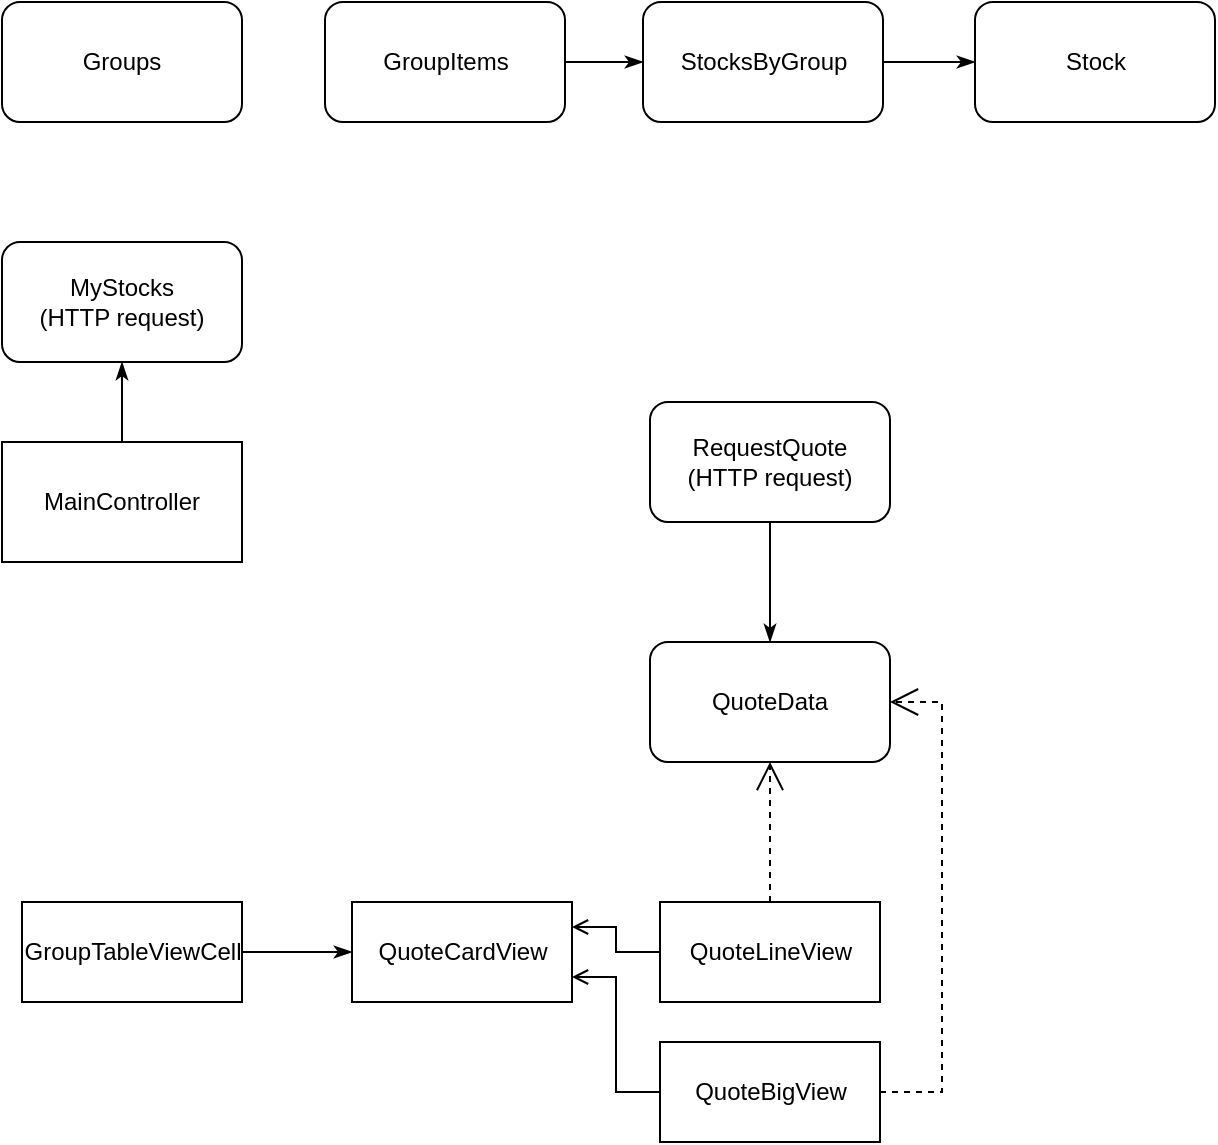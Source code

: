 <mxfile version="20.4.1" type="github"><diagram id="mayXOFO0VdsYRL8AcW6r" name="第 1 页"><mxGraphModel dx="1426" dy="769" grid="1" gridSize="10" guides="1" tooltips="1" connect="1" arrows="1" fold="1" page="1" pageScale="1" pageWidth="1169" pageHeight="1654" math="0" shadow="0"><root><mxCell id="0"/><mxCell id="1" parent="0"/><mxCell id="aM3LR9sT57SBVzpN1RhO-16" value="" style="edgeStyle=orthogonalEdgeStyle;rounded=0;orthogonalLoop=1;jettySize=auto;html=1;endArrow=classicThin;endFill=1;" edge="1" parent="1" source="aM3LR9sT57SBVzpN1RhO-1" target="aM3LR9sT57SBVzpN1RhO-2"><mxGeometry relative="1" as="geometry"/></mxCell><mxCell id="aM3LR9sT57SBVzpN1RhO-1" value="MainController" style="rounded=0;whiteSpace=wrap;html=1;" vertex="1" parent="1"><mxGeometry x="90" y="260" width="120" height="60" as="geometry"/></mxCell><mxCell id="aM3LR9sT57SBVzpN1RhO-2" value="MyStocks&lt;br&gt;(HTTP request)" style="rounded=1;whiteSpace=wrap;html=1;" vertex="1" parent="1"><mxGeometry x="90" y="160" width="120" height="60" as="geometry"/></mxCell><mxCell id="aM3LR9sT57SBVzpN1RhO-6" value="Groups" style="rounded=1;whiteSpace=wrap;html=1;" vertex="1" parent="1"><mxGeometry x="90" y="40" width="120" height="60" as="geometry"/></mxCell><mxCell id="aM3LR9sT57SBVzpN1RhO-7" value="QuoteData" style="rounded=1;whiteSpace=wrap;html=1;" vertex="1" parent="1"><mxGeometry x="414" y="360" width="120" height="60" as="geometry"/></mxCell><mxCell id="aM3LR9sT57SBVzpN1RhO-8" value="QuoteCardView" style="html=1;" vertex="1" parent="1"><mxGeometry x="265" y="490" width="110" height="50" as="geometry"/></mxCell><mxCell id="aM3LR9sT57SBVzpN1RhO-14" value="" style="edgeStyle=orthogonalEdgeStyle;rounded=0;orthogonalLoop=1;jettySize=auto;html=1;endArrow=open;endFill=0;entryX=1;entryY=0.75;entryDx=0;entryDy=0;" edge="1" parent="1" source="aM3LR9sT57SBVzpN1RhO-9" target="aM3LR9sT57SBVzpN1RhO-8"><mxGeometry relative="1" as="geometry"/></mxCell><mxCell id="aM3LR9sT57SBVzpN1RhO-9" value="QuoteBigView" style="html=1;" vertex="1" parent="1"><mxGeometry x="419" y="560" width="110" height="50" as="geometry"/></mxCell><mxCell id="aM3LR9sT57SBVzpN1RhO-13" value="" style="edgeStyle=orthogonalEdgeStyle;rounded=0;orthogonalLoop=1;jettySize=auto;html=1;endArrow=open;endFill=0;entryX=1;entryY=0.25;entryDx=0;entryDy=0;" edge="1" parent="1" source="aM3LR9sT57SBVzpN1RhO-10" target="aM3LR9sT57SBVzpN1RhO-8"><mxGeometry relative="1" as="geometry"/></mxCell><mxCell id="aM3LR9sT57SBVzpN1RhO-10" value="QuoteLineView" style="html=1;" vertex="1" parent="1"><mxGeometry x="419" y="490" width="110" height="50" as="geometry"/></mxCell><mxCell id="aM3LR9sT57SBVzpN1RhO-17" value="" style="edgeStyle=orthogonalEdgeStyle;rounded=0;orthogonalLoop=1;jettySize=auto;html=1;endArrow=classicThin;endFill=1;" edge="1" parent="1" source="aM3LR9sT57SBVzpN1RhO-11" target="aM3LR9sT57SBVzpN1RhO-8"><mxGeometry relative="1" as="geometry"/></mxCell><mxCell id="aM3LR9sT57SBVzpN1RhO-11" value="GroupTableViewCell" style="html=1;" vertex="1" parent="1"><mxGeometry x="100" y="490" width="110" height="50" as="geometry"/></mxCell><mxCell id="aM3LR9sT57SBVzpN1RhO-18" value="" style="endArrow=open;endFill=1;endSize=12;html=1;rounded=0;entryX=0.5;entryY=1;entryDx=0;entryDy=0;exitX=0.5;exitY=0;exitDx=0;exitDy=0;dashed=1;" edge="1" parent="1" source="aM3LR9sT57SBVzpN1RhO-10" target="aM3LR9sT57SBVzpN1RhO-7"><mxGeometry width="160" relative="1" as="geometry"><mxPoint x="510" y="390" as="sourcePoint"/><mxPoint x="670" y="390" as="targetPoint"/></mxGeometry></mxCell><mxCell id="aM3LR9sT57SBVzpN1RhO-21" value="" style="endArrow=open;endFill=1;endSize=12;html=1;rounded=0;entryX=1;entryY=0.5;entryDx=0;entryDy=0;exitX=1;exitY=0.5;exitDx=0;exitDy=0;dashed=1;" edge="1" parent="1" source="aM3LR9sT57SBVzpN1RhO-9" target="aM3LR9sT57SBVzpN1RhO-7"><mxGeometry width="160" relative="1" as="geometry"><mxPoint x="479" y="370" as="sourcePoint"/><mxPoint x="479" y="300" as="targetPoint"/><Array as="points"><mxPoint x="560" y="585"/><mxPoint x="560" y="390"/></Array></mxGeometry></mxCell><mxCell id="aM3LR9sT57SBVzpN1RhO-27" value="" style="edgeStyle=orthogonalEdgeStyle;rounded=0;orthogonalLoop=1;jettySize=auto;html=1;endArrow=classicThin;endFill=1;" edge="1" parent="1" source="aM3LR9sT57SBVzpN1RhO-22" target="aM3LR9sT57SBVzpN1RhO-23"><mxGeometry relative="1" as="geometry"/></mxCell><mxCell id="aM3LR9sT57SBVzpN1RhO-22" value="GroupItems" style="rounded=1;whiteSpace=wrap;html=1;" vertex="1" parent="1"><mxGeometry x="251.5" y="40" width="120" height="60" as="geometry"/></mxCell><mxCell id="aM3LR9sT57SBVzpN1RhO-28" value="" style="edgeStyle=orthogonalEdgeStyle;rounded=0;orthogonalLoop=1;jettySize=auto;html=1;endArrow=classicThin;endFill=1;" edge="1" parent="1" source="aM3LR9sT57SBVzpN1RhO-23" target="aM3LR9sT57SBVzpN1RhO-24"><mxGeometry relative="1" as="geometry"/></mxCell><mxCell id="aM3LR9sT57SBVzpN1RhO-23" value="StocksByGroup" style="rounded=1;whiteSpace=wrap;html=1;" vertex="1" parent="1"><mxGeometry x="410.5" y="40" width="120" height="60" as="geometry"/></mxCell><mxCell id="aM3LR9sT57SBVzpN1RhO-24" value="Stock" style="rounded=1;whiteSpace=wrap;html=1;" vertex="1" parent="1"><mxGeometry x="576.5" y="40" width="120" height="60" as="geometry"/></mxCell><mxCell id="aM3LR9sT57SBVzpN1RhO-30" value="" style="edgeStyle=orthogonalEdgeStyle;rounded=0;orthogonalLoop=1;jettySize=auto;html=1;endArrow=classicThin;endFill=1;" edge="1" parent="1" source="aM3LR9sT57SBVzpN1RhO-29" target="aM3LR9sT57SBVzpN1RhO-7"><mxGeometry relative="1" as="geometry"/></mxCell><mxCell id="aM3LR9sT57SBVzpN1RhO-29" value="RequestQuote&lt;br&gt;(HTTP request)" style="rounded=1;whiteSpace=wrap;html=1;" vertex="1" parent="1"><mxGeometry x="414" y="240" width="120" height="60" as="geometry"/></mxCell></root></mxGraphModel></diagram></mxfile>